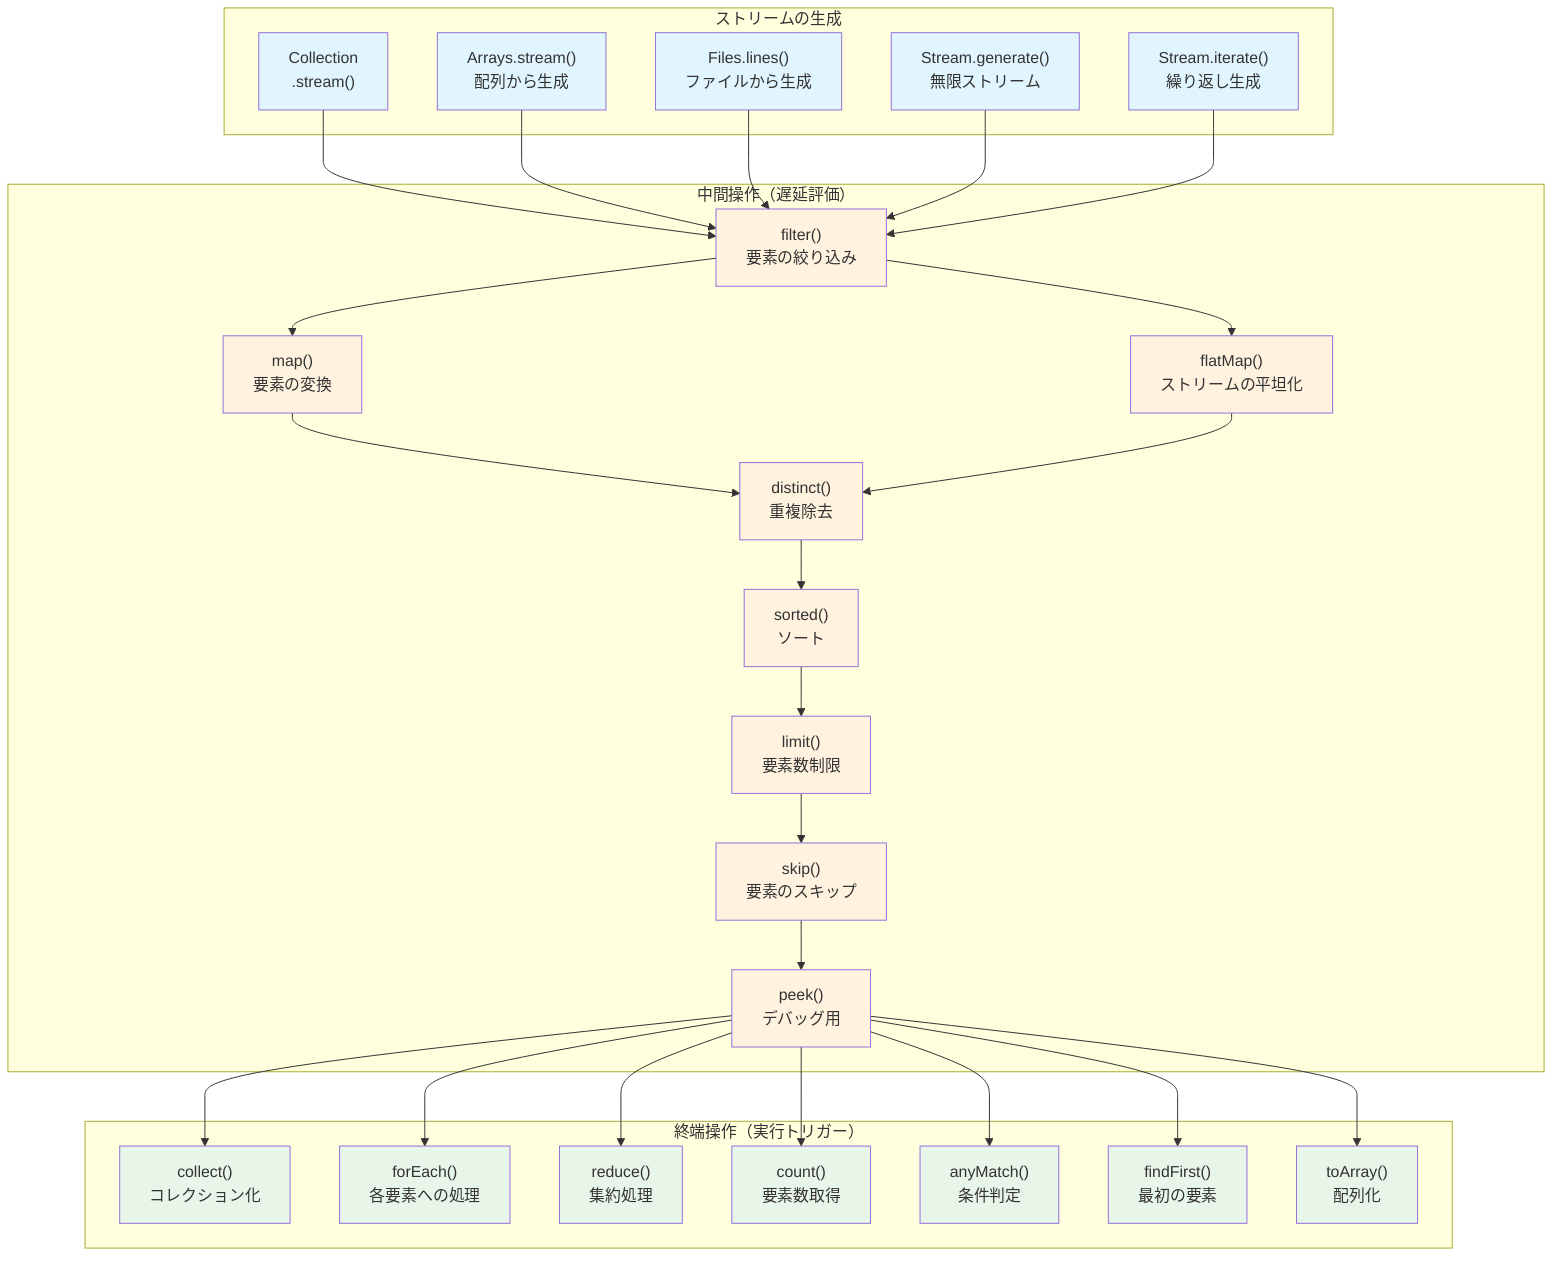 graph TB
    subgraph "ストリームの生成"
        Collection["Collection\n.stream()"]
        Array["Arrays.stream()\n配列から生成"]
        Files["Files.lines()\nファイルから生成"]
        Generate["Stream.generate()\n無限ストリーム"]
        Iterate["Stream.iterate()\n繰り返し生成"]
    end
    
    subgraph "中間操作（遅延評価）"
        Filter["filter()\n要素の絞り込み"]
        Map["map()\n要素の変換"]
        FlatMap["flatMap()\nストリームの平坦化"]
        Distinct["distinct()\n重複除去"]
        Sorted["sorted()\nソート"]
        Limit["limit()\n要素数制限"]
        Skip["skip()\n要素のスキップ"]
        Peek["peek()\nデバッグ用"]
    end
    
    subgraph "終端操作（実行トリガー）"
        Collect["collect()\nコレクション化"]
        ForEach["forEach()\n各要素への処理"]
        Reduce["reduce()\n集約処理"]
        Count["count()\n要素数取得"]
        AnyMatch["anyMatch()\n条件判定"]
        FindFirst["findFirst()\n最初の要素"]
        ToArray["toArray()\n配列化"]
    end
    
    Collection --> Filter
    Array --> Filter
    Files --> Filter
    Generate --> Filter
    Iterate --> Filter
    
    Filter --> Map
    Filter --> FlatMap
    Map --> Distinct
    FlatMap --> Distinct
    Distinct --> Sorted
    Sorted --> Limit
    Limit --> Skip
    Skip --> Peek
    
    Peek --> Collect
    Peek --> ForEach
    Peek --> Reduce
    Peek --> Count
    Peek --> AnyMatch
    Peek --> FindFirst
    Peek --> ToArray
    
    style Collection fill:#e1f5fe
    style Array fill:#e1f5fe
    style Files fill:#e1f5fe
    style Generate fill:#e1f5fe
    style Iterate fill:#e1f5fe
    
    style Filter fill:#fff3e0
    style Map fill:#fff3e0
    style FlatMap fill:#fff3e0
    style Distinct fill:#fff3e0
    style Sorted fill:#fff3e0
    style Limit fill:#fff3e0
    style Skip fill:#fff3e0
    style Peek fill:#fff3e0
    
    style Collect fill:#e8f5e9
    style ForEach fill:#e8f5e9
    style Reduce fill:#e8f5e9
    style Count fill:#e8f5e9
    style AnyMatch fill:#e8f5e9
    style FindFirst fill:#e8f5e9
    style ToArray fill:#e8f5e9